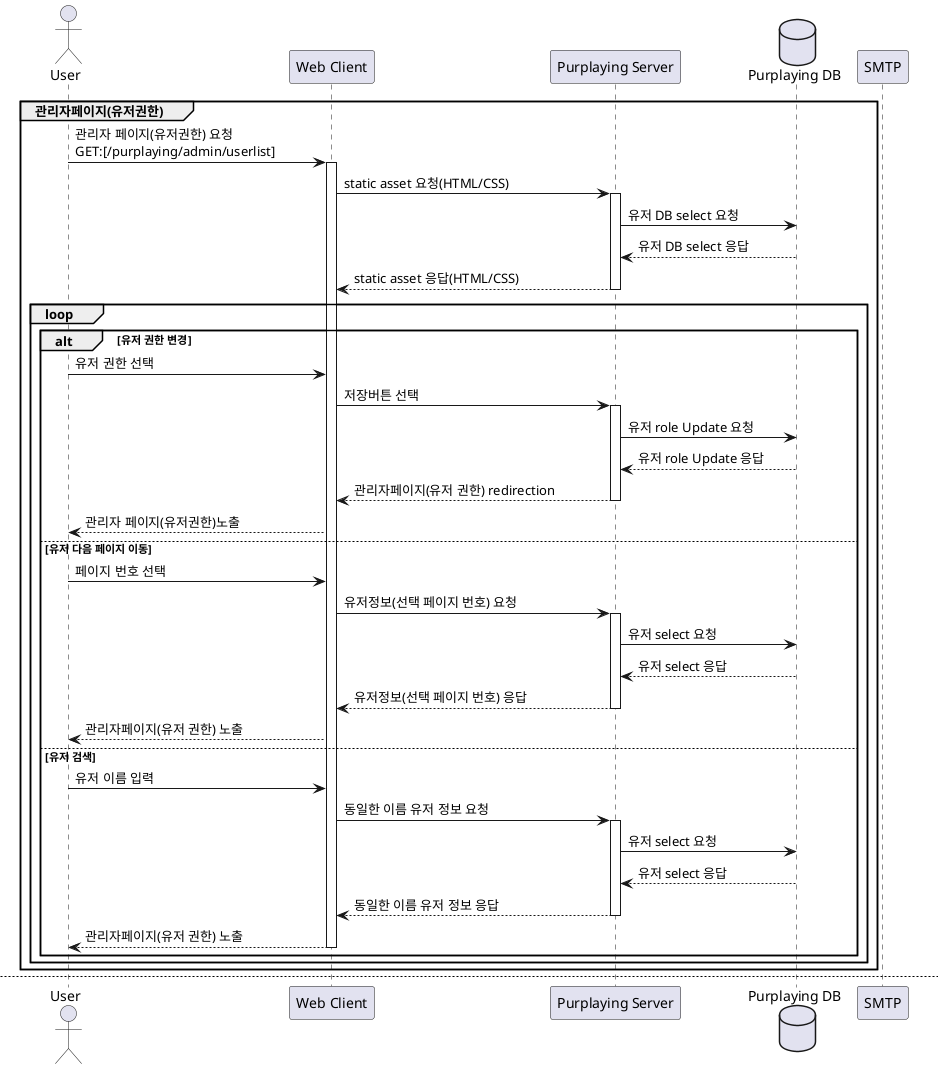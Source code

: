 @startuml

actor User
participant "Web Client" as C
participant "Purplaying Server" as S
database "Purplaying DB" as D

group 관리자페이지(유저권한)
    User -> C:관리자 페이지(유저권한) 요청\nGET:[/purplaying/admin/userlist]

    activate C
    C -> S:static asset 요청(HTML/CSS)
    activate S

    S -> D: 유저 DB select 요청
    D --> S: 유저 DB select 응답

    S --> C: static asset 응답(HTML/CSS)
    deactivate S

    loop 
        alt 유저 권한 변경
            User -> C: 유저 권한 선택
            C -> S: 저장버튼 선택

            activate S
            S -> D: 유저 role Update 요청
            D --> S: 유저 role Update 응답
            S --> C: 관리자페이지(유저 권한) redirection
            deactivate S

            C --> User: 관리자 페이지(유저권한)노출

        else 유저 다음 페이지 이동
            User -> C: 페이지 번호 선택
            C -> S: 유저정보(선택 페이지 번호) 요청
            activate S
            S -> D: 유저 select 요청
            D --> S: 유저 select 응답
            S --> C: 유저정보(선택 페이지 번호) 응답
            deactivate S

            C --> User: 관리자페이지(유저 권한) 노출 
        else 유저 검색
            User -> C:유저 이름 입력
            C -> S: 동일한 이름 유저 정보 요청
            activate S
            S -> D: 유저 select 요청
            D --> S: 유저 select 응답
            S --> C: 동일한 이름 유저 정보 응답
            deactivate S

            C --> User: 관리자페이지(유저 권한) 노출 
            deactivate C
        end
    end
end

newpage

group 관리자페이지(펀딩 게시글)
    User -> C:관리자 페이지(펀딩 게시글) 요청\nGET:[/purplaying/admin/projectlist]

    activate C
    C -> S:static asset 요청(HTML/CSS)
    activate S

    S -> D: 프로젝트 DB select 요청
    D --> S: 프로젝트 DB select 응답

    S --> C: static asset 응답(HTML/CSS)
    deactivate S

    loop 
        alt 프로젝트 삭제
            User -> C:삭제하기 버튼 선택
            C -> S:프로젝트 삭제 요청

            activate S
            S -> D: 프로젝트 Delete 요청
            D --> S: 프로젝트 Delete 응답
            S --> C: 관리자페이지(펀딩 게시글) redirection
            deactivate S

            C --> User: 관리자 페이지(펀딩 게시글)노출

        else 프로젝트 페이지 이동
            User -> C: 페이지 번호 선택
            C -> S: 프로젝트 정보(선택 페이지 번호) 요청
            activate S
            S -> D: 프로젝트 select 요청
            D --> S: 프로젝트 select 응답
            S --> C: 프로젝트 정보(선택 페이지 번호) 응답
            deactivate S

            C --> User: 관리자페이지(펀딩 게시글) 노출 
        else 프로젝트 검색
            User -> C:프로젝트 이름 입력
            C -> S: 동일한 프로젝트 이름 정보 요청
            activate S
            S -> D: 프로젝트 select 요청
            D --> S: 프로젝트 select 응답
            S --> C: 동일한 프로젝트 이름 정보 응답
            deactivate S

            C --> User: 관리자페이지(펀딩 게시글) 노출 
            deactivate C
        end
    end
end

newpage

group 관리자페이지(사이트배너-썸네일)
    User -> C:관리자 페이지(사이트배너-썸네일) 요청\nGET:[/purplaying/admin/bannerlist]

    activate C
    C -> S:static asset 요청(HTML/CSS)
    activate S

    S -> D: 프로젝트 DB select 요청
    D --> S: 프로젝트 DB select 응답

    S -> D: 배너 DB select 요청
    D --> S: 배너 DB select 응답

    S --> C: static asset 응답(HTML/CSS)
    deactivate S

    loop 
        User -> C:설정하기 버튼 선택
        C -> S: Modal 썸네일 이미지 미리보기 요청

        activate S
        S -> D: 썸네일 select 요청
        D --> S: 썸네일 select  응답
        S --> C: Modal 썸네일 미리보기 응답
        C --> User: 미리보기 Modal 노출

        alt 등록버튼 선택
            User -> C:등록버튼 선택
            C -> S: Modal 썸네일 이미지 배너 설정 요청
            S -> D: 썸네일 배너 update 요청
            D --> S: 썸네일 배너 update 응답
            S --> C: 관리자페이지(사이트배너-썸네일) redirection
            
            deactivate S

            C --> User: 관리자 페이지(사이트배너-썸네일)노출
            deactivate C
        end

    end
end

newpage

group 관리자페이지(사이트배너-업로드)
    User -> C:관리자 페이지(사이트배너-업로드) 요청\nGET:[/purplaying/admin/fileUpload]

    activate C
    C -> S:static asset 요청(HTML/CSS)
    activate S

    S -> D: 프로젝트 DB select 요청
    D --> S: 프로젝트 DB select 응답

    S -> D: 배너 DB select 요청
    D --> S: 배너 DB select 응답

    S --> C: static asset 응답(HTML/CSS)
    deactivate S

    alt 업로드선택
        User -> C:업로드 버튼 선택
        C -> S: Modal 파일업로드 요청
        activate S
        S --> C: Modal 파일업로드 응답
        C --> User: Modal 노출

        User -> C: 파일선택 및 업로드버튼 선택
        C -> S: 파일 저장 요청
        S --> C: 파일 저장 응답 및 미리보기 응답

        alt 저장버튼 선택
            User -> C: 저장버튼 선택
            C -> S: 파일 저장 요청
            S -> D: 파일 insert요청
            D --> S: 파일 insert응답
            S --> C: 관리자페이지(사이트배너-업로드) redirection
            C --> User: 관리자페이지(사이트배너-업로드) 노출
        else 취소버튼 선택
            User -> C: 취소버튼 선택
            C -> S: 파일 삭제 요청
            S --> C: 파일 삭제 응답 및 미리보기 초기화 응답
        end

        deactivate S
    else 파일설정 버튼선택
        loop 
            User -> C:설정하기 버튼 선택
            C -> S: Modal 이미지 미리보기 요청

            activate S
            S --> C: Modal 미리보기 응답
            C --> User: 미리보기 Modal 노출

            alt 등록버튼 선택
                User -> C:등록버튼 선택
                C -> S: Modal 썸네일 이미지 배너 설정 요청
                S -> D: 썸네일 배너 update 요청
                D --> S: 썸네일 배너 update 응답
                S --> C: 관리자페이지(사이트배너-업로드) redirection
                
                deactivate S
                C --> User: 관리자 페이지(사이트배너-업로드)노출
                deactivate C

            end
        end
    end
end

newpage

participant "SMTP" as M

group 관리자페이지(단체메일)
    User -> C:관리자 페이지(단체메일) 요청\nGET:[/purplaying/admin/sendmessage]

    activate C
    C -> S:static asset 요청(HTML/CSS)
    activate S
    
    S -> D: 유저 DB select 요청
    D --> S: 유저 DB select 응답

    S --> C: static asset 응답(HTML/CSS)
    deactivate S

    loop 
        User -> C: 메일제목 입력
        alt 선택하기버튼 선택
            User -> C: 선택하기버튼 선택

            C -> S: Modal 유저 리스트 요청
            activate S

            S --> C: Modal 유저 리스트 응답

            alt 유저선택
                User -> C: 유저 선택
                C -> S: 유저 번호 저장 요청
                S --> C: 유저 번호 저장 응답
            else 페이지선택
                User -> C: 페이지 선택
                C -> S: 해당페이지 유저 리스트 요청
                S -> D: 해당페이지 유저 select 요청
                D --> S: 해당페이지 유저 select 응답
                S --> C: 해당페이지 유저 리스트 응답
                C --> User: Modal 유저리스트 노출
            end
            User -> C:저장하기 버튼 선택
            C -> S : 저장된 유저 번호 요청
            S --> C: 저장된 유저 번호 응답
        end

        User -> C: 메일 내용 입력 및 보내기버튼 선택
        C -> S: 입력되어있는 정보 메일전송 요청
        S -> M: 메일전송
        
        deactivate S
        deactivate C

    end
end

@enduml